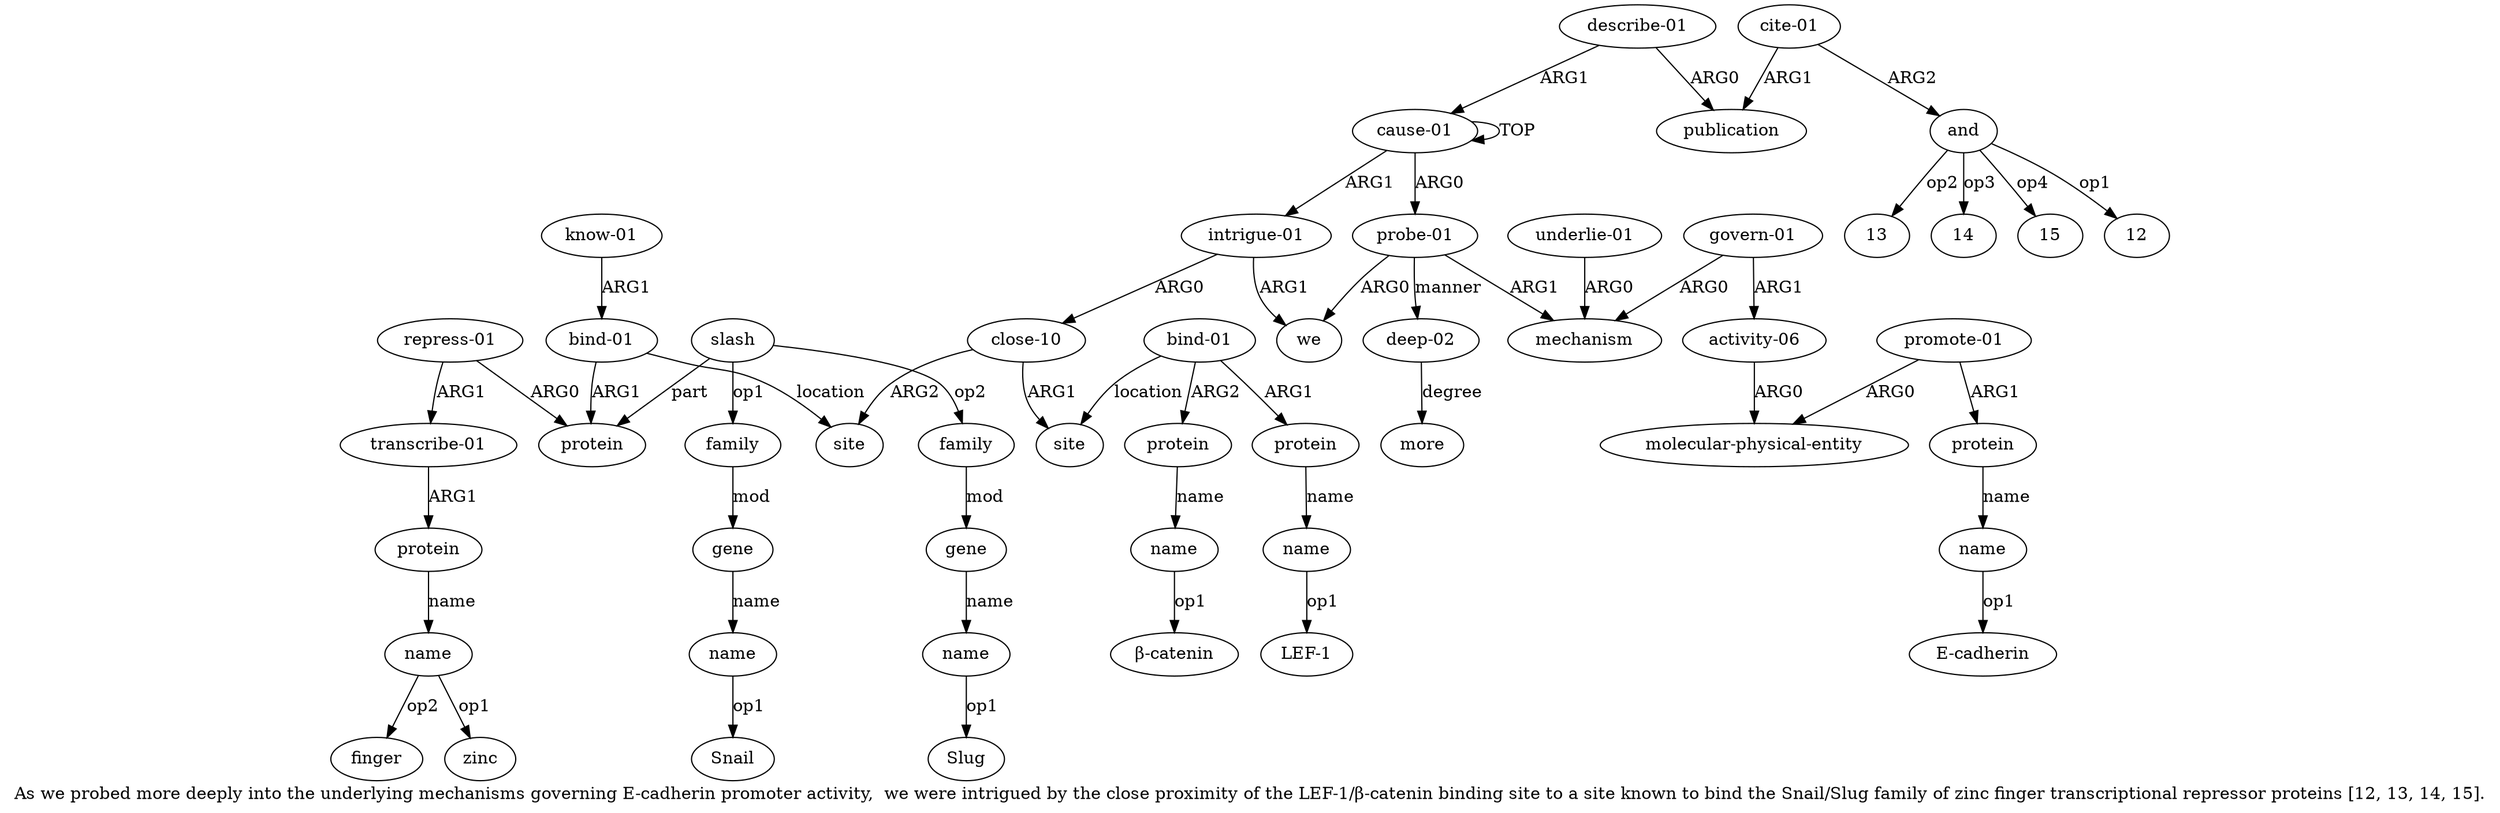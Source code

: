 digraph  {
	graph [label="As we probed more deeply into the underlying mechanisms governing E-cadherin promoter activity,  we were intrigued by the close \
proximity of the LEF-1/β-catenin binding site to a site known to bind the Snail/Slug family of zinc finger transcriptional repressor \
proteins [12, 13, 14, 15]."];
	node [label="\N"];
	a20	 [color=black,
		gold_ind=20,
		gold_label=site,
		label=site,
		test_ind=20,
		test_label=site];
	a21	 [color=black,
		gold_ind=21,
		gold_label="bind-01",
		label="bind-01",
		test_ind=21,
		test_label="bind-01"];
	a21 -> a20 [key=0,
	color=black,
	gold_label=location,
	label=location,
	test_label=location];
a22 [color=black,
	gold_ind=22,
	gold_label=protein,
	label=protein,
	test_ind=22,
	test_label=protein];
a21 -> a22 [key=0,
color=black,
gold_label=ARG1,
label=ARG1,
test_label=ARG1];
a23 [color=black,
gold_ind=23,
gold_label="repress-01",
label="repress-01",
test_ind=23,
test_label="repress-01"];
a23 -> a22 [key=0,
color=black,
gold_label=ARG0,
label=ARG0,
test_label=ARG0];
a24 [color=black,
gold_ind=24,
gold_label="transcribe-01",
label="transcribe-01",
test_ind=24,
test_label="transcribe-01"];
a23 -> a24 [key=0,
color=black,
gold_label=ARG1,
label=ARG1,
test_label=ARG1];
a25 [color=black,
gold_ind=25,
gold_label=protein,
label=protein,
test_ind=25,
test_label=protein];
a24 -> a25 [key=0,
color=black,
gold_label=ARG1,
label=ARG1,
test_label=ARG1];
a26 [color=black,
gold_ind=26,
gold_label=name,
label=name,
test_ind=26,
test_label=name];
a25 -> a26 [key=0,
color=black,
gold_label=name,
label=name,
test_label=name];
"a26 finger" [color=black,
gold_ind=-1,
gold_label=finger,
label=finger,
test_ind=-1,
test_label=finger];
a26 -> "a26 finger" [key=0,
color=black,
gold_label=op2,
label=op2,
test_label=op2];
"a26 zinc" [color=black,
gold_ind=-1,
gold_label=zinc,
label=zinc,
test_ind=-1,
test_label=zinc];
a26 -> "a26 zinc" [key=0,
color=black,
gold_label=op1,
label=op1,
test_label=op1];
a27 [color=black,
gold_ind=27,
gold_label=slash,
label=slash,
test_ind=27,
test_label=slash];
a27 -> a22 [key=0,
color=black,
gold_label=part,
label=part,
test_label=part];
a28 [color=black,
gold_ind=28,
gold_label=family,
label=family,
test_ind=28,
test_label=family];
a27 -> a28 [key=0,
color=black,
gold_label=op1,
label=op1,
test_label=op1];
a31 [color=black,
gold_ind=31,
gold_label=family,
label=family,
test_ind=31,
test_label=family];
a27 -> a31 [key=0,
color=black,
gold_label=op2,
label=op2,
test_label=op2];
a29 [color=black,
gold_ind=29,
gold_label=gene,
label=gene,
test_ind=29,
test_label=gene];
a28 -> a29 [key=0,
color=black,
gold_label=mod,
label=mod,
test_label=mod];
a30 [color=black,
gold_ind=30,
gold_label=name,
label=name,
test_ind=30,
test_label=name];
a29 -> a30 [key=0,
color=black,
gold_label=name,
label=name,
test_label=name];
a32 [color=black,
gold_ind=32,
gold_label=gene,
label=gene,
test_ind=32,
test_label=gene];
a31 -> a32 [key=0,
color=black,
gold_label=mod,
label=mod,
test_label=mod];
"a30 Snail" [color=black,
gold_ind=-1,
gold_label=Snail,
label=Snail,
test_ind=-1,
test_label=Snail];
a30 -> "a30 Snail" [key=0,
color=black,
gold_label=op1,
label=op1,
test_label=op1];
a37 [color=black,
gold_ind=37,
gold_label=publication,
label=publication,
test_ind=37,
test_label=publication];
a36 [color=black,
gold_ind=36,
gold_label="describe-01",
label="describe-01",
test_ind=36,
test_label="describe-01"];
a36 -> a37 [key=0,
color=black,
gold_label=ARG0,
label=ARG0,
test_label=ARG0];
a0 [color=black,
gold_ind=0,
gold_label="cause-01",
label="cause-01",
test_ind=0,
test_label="cause-01"];
a36 -> a0 [key=0,
color=black,
gold_label=ARG1,
label=ARG1,
test_label=ARG1];
a33 [color=black,
gold_ind=33,
gold_label=name,
label=name,
test_ind=33,
test_label=name];
"a33 Slug" [color=black,
gold_ind=-1,
gold_label=Slug,
label=Slug,
test_ind=-1,
test_label=Slug];
a33 -> "a33 Slug" [key=0,
color=black,
gold_label=op1,
label=op1,
test_label=op1];
"a19 β-catenin" [color=black,
gold_ind=-1,
gold_label="β-catenin",
label="β-catenin",
test_ind=-1,
test_label="β-catenin"];
a35 [color=black,
gold_ind=35,
gold_label=we,
label=we,
test_ind=35,
test_label=we];
a34 [color=black,
gold_ind=34,
gold_label="know-01",
label="know-01",
test_ind=34,
test_label="know-01"];
a34 -> a21 [key=0,
color=black,
gold_label=ARG1,
label=ARG1,
test_label=ARG1];
"a9 E-cadherin" [color=black,
gold_ind=-1,
gold_label="E-cadherin",
label="E-cadherin",
test_ind=-1,
test_label="E-cadherin"];
a32 -> a33 [key=0,
color=black,
gold_label=name,
label=name,
test_label=name];
"a39 13" [color=black,
gold_ind=-1,
gold_label=13,
label=13,
test_ind=-1,
test_label=13];
a15 [color=black,
gold_ind=15,
gold_label="bind-01",
label="bind-01",
test_ind=15,
test_label="bind-01"];
a14 [color=black,
gold_ind=14,
gold_label=site,
label=site,
test_ind=14,
test_label=site];
a15 -> a14 [key=0,
color=black,
gold_label=location,
label=location,
test_label=location];
a16 [color=black,
gold_ind=16,
gold_label=protein,
label=protein,
test_ind=16,
test_label=protein];
a15 -> a16 [key=0,
color=black,
gold_label=ARG1,
label=ARG1,
test_label=ARG1];
a18 [color=black,
gold_ind=18,
gold_label=protein,
label=protein,
test_ind=18,
test_label=protein];
a15 -> a18 [key=0,
color=black,
gold_label=ARG2,
label=ARG2,
test_label=ARG2];
a17 [color=black,
gold_ind=17,
gold_label=name,
label=name,
test_ind=17,
test_label=name];
"a17 LEF-1" [color=black,
gold_ind=-1,
gold_label="LEF-1",
label="LEF-1",
test_ind=-1,
test_label="LEF-1"];
a17 -> "a17 LEF-1" [key=0,
color=black,
gold_label=op1,
label=op1,
test_label=op1];
a16 -> a17 [key=0,
color=black,
gold_label=name,
label=name,
test_label=name];
a11 [color=black,
gold_ind=11,
gold_label=more,
label=more,
test_ind=11,
test_label=more];
a10 [color=black,
gold_ind=10,
gold_label="deep-02",
label="deep-02",
test_ind=10,
test_label="deep-02"];
a10 -> a11 [key=0,
color=black,
gold_label=degree,
label=degree,
test_label=degree];
a13 [color=black,
gold_ind=13,
gold_label="close-10",
label="close-10",
test_ind=13,
test_label="close-10"];
a13 -> a20 [key=0,
color=black,
gold_label=ARG2,
label=ARG2,
test_label=ARG2];
a13 -> a14 [key=0,
color=black,
gold_label=ARG1,
label=ARG1,
test_label=ARG1];
a12 [color=black,
gold_ind=12,
gold_label="intrigue-01",
label="intrigue-01",
test_ind=12,
test_label="intrigue-01"];
a12 -> a35 [key=0,
color=black,
gold_label=ARG1,
label=ARG1,
test_label=ARG1];
a12 -> a13 [key=0,
color=black,
gold_label=ARG0,
label=ARG0,
test_label=ARG0];
a39 [color=black,
gold_ind=39,
gold_label=and,
label=and,
test_ind=39,
test_label=and];
a39 -> "a39 13" [key=0,
color=black,
gold_label=op2,
label=op2,
test_label=op2];
"a39 14" [color=black,
gold_ind=-1,
gold_label=14,
label=14,
test_ind=-1,
test_label=14];
a39 -> "a39 14" [key=0,
color=black,
gold_label=op3,
label=op3,
test_label=op3];
"a39 15" [color=black,
gold_ind=-1,
gold_label=15,
label=15,
test_ind=-1,
test_label=15];
a39 -> "a39 15" [key=0,
color=black,
gold_label=op4,
label=op4,
test_label=op4];
"a39 12" [color=black,
gold_ind=-1,
gold_label=12,
label=12,
test_ind=-1,
test_label=12];
a39 -> "a39 12" [key=0,
color=black,
gold_label=op1,
label=op1,
test_label=op1];
a38 [color=black,
gold_ind=38,
gold_label="cite-01",
label="cite-01",
test_ind=38,
test_label="cite-01"];
a38 -> a37 [key=0,
color=black,
gold_label=ARG1,
label=ARG1,
test_label=ARG1];
a38 -> a39 [key=0,
color=black,
gold_label=ARG2,
label=ARG2,
test_label=ARG2];
a19 [color=black,
gold_ind=19,
gold_label=name,
label=name,
test_ind=19,
test_label=name];
a19 -> "a19 β-catenin" [key=0,
color=black,
gold_label=op1,
label=op1,
test_label=op1];
a18 -> a19 [key=0,
color=black,
gold_label=name,
label=name,
test_label=name];
a1 [color=black,
gold_ind=1,
gold_label="probe-01",
label="probe-01",
test_ind=1,
test_label="probe-01"];
a1 -> a35 [key=0,
color=black,
gold_label=ARG0,
label=ARG0,
test_label=ARG0];
a1 -> a10 [key=0,
color=black,
gold_label=manner,
label=manner,
test_label=manner];
a2 [color=black,
gold_ind=2,
gold_label=mechanism,
label=mechanism,
test_ind=2,
test_label=mechanism];
a1 -> a2 [key=0,
color=black,
gold_label=ARG1,
label=ARG1,
test_label=ARG1];
a0 -> a12 [key=0,
color=black,
gold_label=ARG1,
label=ARG1,
test_label=ARG1];
a0 -> a1 [key=0,
color=black,
gold_label=ARG0,
label=ARG0,
test_label=ARG0];
a0 -> a0 [key=0,
color=black,
gold_label=TOP,
label=TOP,
test_label=TOP];
a3 [color=black,
gold_ind=3,
gold_label="underlie-01",
label="underlie-01",
test_ind=3,
test_label="underlie-01"];
a3 -> a2 [key=0,
color=black,
gold_label=ARG0,
label=ARG0,
test_label=ARG0];
a5 [color=black,
gold_ind=5,
gold_label="activity-06",
label="activity-06",
test_ind=5,
test_label="activity-06"];
a6 [color=black,
gold_ind=6,
gold_label="molecular-physical-entity",
label="molecular-physical-entity",
test_ind=6,
test_label="molecular-physical-entity"];
a5 -> a6 [key=0,
color=black,
gold_label=ARG0,
label=ARG0,
test_label=ARG0];
a4 [color=black,
gold_ind=4,
gold_label="govern-01",
label="govern-01",
test_ind=4,
test_label="govern-01"];
a4 -> a2 [key=0,
color=black,
gold_label=ARG0,
label=ARG0,
test_label=ARG0];
a4 -> a5 [key=0,
color=black,
gold_label=ARG1,
label=ARG1,
test_label=ARG1];
a7 [color=black,
gold_ind=7,
gold_label="promote-01",
label="promote-01",
test_ind=7,
test_label="promote-01"];
a7 -> a6 [key=0,
color=black,
gold_label=ARG0,
label=ARG0,
test_label=ARG0];
a8 [color=black,
gold_ind=8,
gold_label=protein,
label=protein,
test_ind=8,
test_label=protein];
a7 -> a8 [key=0,
color=black,
gold_label=ARG1,
label=ARG1,
test_label=ARG1];
a9 [color=black,
gold_ind=9,
gold_label=name,
label=name,
test_ind=9,
test_label=name];
a9 -> "a9 E-cadherin" [key=0,
color=black,
gold_label=op1,
label=op1,
test_label=op1];
a8 -> a9 [key=0,
color=black,
gold_label=name,
label=name,
test_label=name];
}
